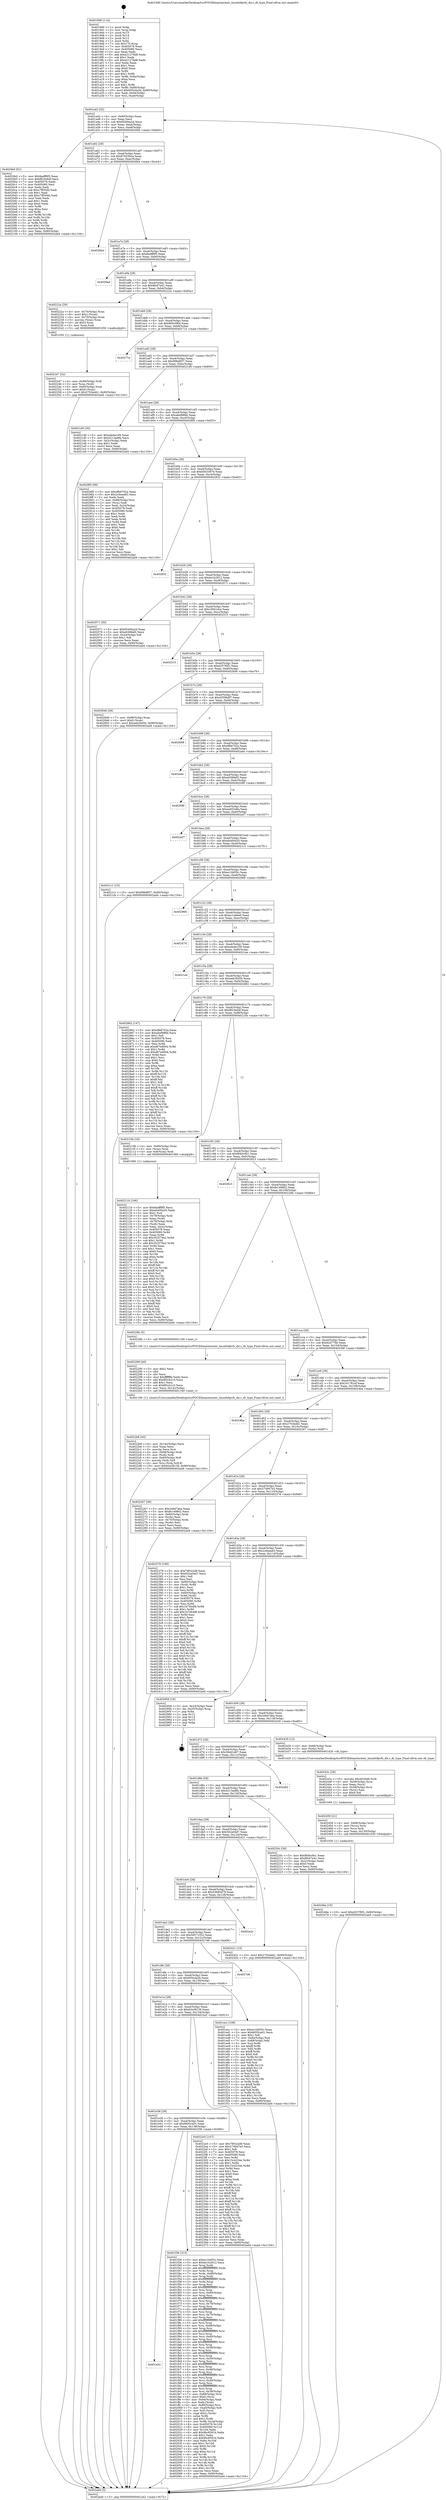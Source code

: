 digraph "0x4019d0" {
  label = "0x4019d0 (/mnt/c/Users/mathe/Desktop/tcc/POCII/binaries/extr_linuxfs9pvfs_dir.c_dt_type_Final-ollvm.out::main(0))"
  labelloc = "t"
  node[shape=record]

  Entry [label="",width=0.3,height=0.3,shape=circle,fillcolor=black,style=filled]
  "0x401a42" [label="{
     0x401a42 [32]\l
     | [instrs]\l
     &nbsp;&nbsp;0x401a42 \<+6\>: mov -0x90(%rbp),%eax\l
     &nbsp;&nbsp;0x401a48 \<+2\>: mov %eax,%ecx\l
     &nbsp;&nbsp;0x401a4a \<+6\>: sub $0x85494a2d,%ecx\l
     &nbsp;&nbsp;0x401a50 \<+6\>: mov %eax,-0xa4(%rbp)\l
     &nbsp;&nbsp;0x401a56 \<+6\>: mov %ecx,-0xa8(%rbp)\l
     &nbsp;&nbsp;0x401a5c \<+6\>: je 00000000004020b0 \<main+0x6e0\>\l
  }"]
  "0x4020b0" [label="{
     0x4020b0 [91]\l
     | [instrs]\l
     &nbsp;&nbsp;0x4020b0 \<+5\>: mov $0x8adff9f5,%eax\l
     &nbsp;&nbsp;0x4020b5 \<+5\>: mov $0xf823e64f,%ecx\l
     &nbsp;&nbsp;0x4020ba \<+7\>: mov 0x405078,%edx\l
     &nbsp;&nbsp;0x4020c1 \<+7\>: mov 0x405080,%esi\l
     &nbsp;&nbsp;0x4020c8 \<+2\>: mov %edx,%edi\l
     &nbsp;&nbsp;0x4020ca \<+6\>: sub $0xc7ff304b,%edi\l
     &nbsp;&nbsp;0x4020d0 \<+3\>: sub $0x1,%edi\l
     &nbsp;&nbsp;0x4020d3 \<+6\>: add $0xc7ff304b,%edi\l
     &nbsp;&nbsp;0x4020d9 \<+3\>: imul %edi,%edx\l
     &nbsp;&nbsp;0x4020dc \<+3\>: and $0x1,%edx\l
     &nbsp;&nbsp;0x4020df \<+3\>: cmp $0x0,%edx\l
     &nbsp;&nbsp;0x4020e2 \<+4\>: sete %r8b\l
     &nbsp;&nbsp;0x4020e6 \<+3\>: cmp $0xa,%esi\l
     &nbsp;&nbsp;0x4020e9 \<+4\>: setl %r9b\l
     &nbsp;&nbsp;0x4020ed \<+3\>: mov %r8b,%r10b\l
     &nbsp;&nbsp;0x4020f0 \<+3\>: and %r9b,%r10b\l
     &nbsp;&nbsp;0x4020f3 \<+3\>: xor %r9b,%r8b\l
     &nbsp;&nbsp;0x4020f6 \<+3\>: or %r8b,%r10b\l
     &nbsp;&nbsp;0x4020f9 \<+4\>: test $0x1,%r10b\l
     &nbsp;&nbsp;0x4020fd \<+3\>: cmovne %ecx,%eax\l
     &nbsp;&nbsp;0x402100 \<+6\>: mov %eax,-0x90(%rbp)\l
     &nbsp;&nbsp;0x402106 \<+5\>: jmp 0000000000402ad4 \<main+0x1104\>\l
  }"]
  "0x401a62" [label="{
     0x401a62 [28]\l
     | [instrs]\l
     &nbsp;&nbsp;0x401a62 \<+5\>: jmp 0000000000401a67 \<main+0x97\>\l
     &nbsp;&nbsp;0x401a67 \<+6\>: mov -0xa4(%rbp),%eax\l
     &nbsp;&nbsp;0x401a6d \<+5\>: sub $0x87d33b2a,%eax\l
     &nbsp;&nbsp;0x401a72 \<+6\>: mov %eax,-0xac(%rbp)\l
     &nbsp;&nbsp;0x401a78 \<+6\>: je 00000000004026b4 \<main+0xce4\>\l
  }"]
  Exit [label="",width=0.3,height=0.3,shape=circle,fillcolor=black,style=filled,peripheries=2]
  "0x4026b4" [label="{
     0x4026b4\l
  }", style=dashed]
  "0x401a7e" [label="{
     0x401a7e [28]\l
     | [instrs]\l
     &nbsp;&nbsp;0x401a7e \<+5\>: jmp 0000000000401a83 \<main+0xb3\>\l
     &nbsp;&nbsp;0x401a83 \<+6\>: mov -0xa4(%rbp),%eax\l
     &nbsp;&nbsp;0x401a89 \<+5\>: sub $0x8adff9f5,%eax\l
     &nbsp;&nbsp;0x401a8e \<+6\>: mov %eax,-0xb0(%rbp)\l
     &nbsp;&nbsp;0x401a94 \<+6\>: je 00000000004029ad \<main+0xfdd\>\l
  }"]
  "0x40246e" [label="{
     0x40246e [15]\l
     | [instrs]\l
     &nbsp;&nbsp;0x40246e \<+10\>: movl $0xd257f0f1,-0x90(%rbp)\l
     &nbsp;&nbsp;0x402478 \<+5\>: jmp 0000000000402ad4 \<main+0x1104\>\l
  }"]
  "0x4029ad" [label="{
     0x4029ad\l
  }", style=dashed]
  "0x401a9a" [label="{
     0x401a9a [28]\l
     | [instrs]\l
     &nbsp;&nbsp;0x401a9a \<+5\>: jmp 0000000000401a9f \<main+0xcf\>\l
     &nbsp;&nbsp;0x401a9f \<+6\>: mov -0xa4(%rbp),%eax\l
     &nbsp;&nbsp;0x401aa5 \<+5\>: sub $0x8fc67e41,%eax\l
     &nbsp;&nbsp;0x401aaa \<+6\>: mov %eax,-0xb4(%rbp)\l
     &nbsp;&nbsp;0x401ab0 \<+6\>: je 000000000040222a \<main+0x85a\>\l
  }"]
  "0x402459" [label="{
     0x402459 [21]\l
     | [instrs]\l
     &nbsp;&nbsp;0x402459 \<+4\>: mov -0x68(%rbp),%rcx\l
     &nbsp;&nbsp;0x40245d \<+3\>: mov (%rcx),%rcx\l
     &nbsp;&nbsp;0x402460 \<+3\>: mov %rcx,%rdi\l
     &nbsp;&nbsp;0x402463 \<+6\>: mov %eax,-0x150(%rbp)\l
     &nbsp;&nbsp;0x402469 \<+5\>: call 0000000000401030 \<free@plt\>\l
     | [calls]\l
     &nbsp;&nbsp;0x401030 \{1\} (unknown)\l
  }"]
  "0x40222a" [label="{
     0x40222a [29]\l
     | [instrs]\l
     &nbsp;&nbsp;0x40222a \<+4\>: mov -0x70(%rbp),%rax\l
     &nbsp;&nbsp;0x40222e \<+6\>: movl $0x1,(%rax)\l
     &nbsp;&nbsp;0x402234 \<+4\>: mov -0x70(%rbp),%rax\l
     &nbsp;&nbsp;0x402238 \<+3\>: movslq (%rax),%rax\l
     &nbsp;&nbsp;0x40223b \<+4\>: shl $0x3,%rax\l
     &nbsp;&nbsp;0x40223f \<+3\>: mov %rax,%rdi\l
     &nbsp;&nbsp;0x402242 \<+5\>: call 0000000000401050 \<malloc@plt\>\l
     | [calls]\l
     &nbsp;&nbsp;0x401050 \{1\} (unknown)\l
  }"]
  "0x401ab6" [label="{
     0x401ab6 [28]\l
     | [instrs]\l
     &nbsp;&nbsp;0x401ab6 \<+5\>: jmp 0000000000401abb \<main+0xeb\>\l
     &nbsp;&nbsp;0x401abb \<+6\>: mov -0xa4(%rbp),%eax\l
     &nbsp;&nbsp;0x401ac1 \<+5\>: sub $0x960c0f64,%eax\l
     &nbsp;&nbsp;0x401ac6 \<+6\>: mov %eax,-0xb8(%rbp)\l
     &nbsp;&nbsp;0x401acc \<+6\>: je 000000000040271e \<main+0xd4e\>\l
  }"]
  "0x40243c" [label="{
     0x40243c [29]\l
     | [instrs]\l
     &nbsp;&nbsp;0x40243c \<+10\>: movabs $0x4030d6,%rdi\l
     &nbsp;&nbsp;0x402446 \<+4\>: mov -0x58(%rbp),%rcx\l
     &nbsp;&nbsp;0x40244a \<+2\>: mov %eax,(%rcx)\l
     &nbsp;&nbsp;0x40244c \<+4\>: mov -0x58(%rbp),%rcx\l
     &nbsp;&nbsp;0x402450 \<+2\>: mov (%rcx),%esi\l
     &nbsp;&nbsp;0x402452 \<+2\>: mov $0x0,%al\l
     &nbsp;&nbsp;0x402454 \<+5\>: call 0000000000401040 \<printf@plt\>\l
     | [calls]\l
     &nbsp;&nbsp;0x401040 \{1\} (unknown)\l
  }"]
  "0x40271e" [label="{
     0x40271e\l
  }", style=dashed]
  "0x401ad2" [label="{
     0x401ad2 [28]\l
     | [instrs]\l
     &nbsp;&nbsp;0x401ad2 \<+5\>: jmp 0000000000401ad7 \<main+0x107\>\l
     &nbsp;&nbsp;0x401ad7 \<+6\>: mov -0xa4(%rbp),%eax\l
     &nbsp;&nbsp;0x401add \<+5\>: sub $0x99fe8f37,%eax\l
     &nbsp;&nbsp;0x401ae2 \<+6\>: mov %eax,-0xbc(%rbp)\l
     &nbsp;&nbsp;0x401ae8 \<+6\>: je 00000000004021d0 \<main+0x800\>\l
  }"]
  "0x4022b8" [label="{
     0x4022b8 [45]\l
     | [instrs]\l
     &nbsp;&nbsp;0x4022b8 \<+6\>: mov -0x14c(%rbp),%ecx\l
     &nbsp;&nbsp;0x4022be \<+3\>: imul %eax,%ecx\l
     &nbsp;&nbsp;0x4022c1 \<+3\>: movslq %ecx,%rsi\l
     &nbsp;&nbsp;0x4022c4 \<+4\>: mov -0x68(%rbp),%rdi\l
     &nbsp;&nbsp;0x4022c8 \<+3\>: mov (%rdi),%rdi\l
     &nbsp;&nbsp;0x4022cb \<+4\>: mov -0x60(%rbp),%r8\l
     &nbsp;&nbsp;0x4022cf \<+3\>: movslq (%r8),%r8\l
     &nbsp;&nbsp;0x4022d2 \<+4\>: mov %rsi,(%rdi,%r8,8)\l
     &nbsp;&nbsp;0x4022d6 \<+10\>: movl $0x62e38139,-0x90(%rbp)\l
     &nbsp;&nbsp;0x4022e0 \<+5\>: jmp 0000000000402ad4 \<main+0x1104\>\l
  }"]
  "0x4021d0" [label="{
     0x4021d0 [30]\l
     | [instrs]\l
     &nbsp;&nbsp;0x4021d0 \<+5\>: mov $0xede4e109,%eax\l
     &nbsp;&nbsp;0x4021d5 \<+5\>: mov $0x4213ad6b,%ecx\l
     &nbsp;&nbsp;0x4021da \<+3\>: mov -0x2c(%rbp),%edx\l
     &nbsp;&nbsp;0x4021dd \<+3\>: cmp $0x1,%edx\l
     &nbsp;&nbsp;0x4021e0 \<+3\>: cmovl %ecx,%eax\l
     &nbsp;&nbsp;0x4021e3 \<+6\>: mov %eax,-0x90(%rbp)\l
     &nbsp;&nbsp;0x4021e9 \<+5\>: jmp 0000000000402ad4 \<main+0x1104\>\l
  }"]
  "0x401aee" [label="{
     0x401aee [28]\l
     | [instrs]\l
     &nbsp;&nbsp;0x401aee \<+5\>: jmp 0000000000401af3 \<main+0x123\>\l
     &nbsp;&nbsp;0x401af3 \<+6\>: mov -0xa4(%rbp),%eax\l
     &nbsp;&nbsp;0x401af9 \<+5\>: sub $0xabef986b,%eax\l
     &nbsp;&nbsp;0x401afe \<+6\>: mov %eax,-0xc0(%rbp)\l
     &nbsp;&nbsp;0x401b04 \<+6\>: je 00000000004028f5 \<main+0xf25\>\l
  }"]
  "0x402290" [label="{
     0x402290 [40]\l
     | [instrs]\l
     &nbsp;&nbsp;0x402290 \<+5\>: mov $0x2,%ecx\l
     &nbsp;&nbsp;0x402295 \<+1\>: cltd\l
     &nbsp;&nbsp;0x402296 \<+2\>: idiv %ecx\l
     &nbsp;&nbsp;0x402298 \<+6\>: imul $0xfffffffe,%edx,%ecx\l
     &nbsp;&nbsp;0x40229e \<+6\>: add $0x8f2cb1c3,%ecx\l
     &nbsp;&nbsp;0x4022a4 \<+3\>: add $0x1,%ecx\l
     &nbsp;&nbsp;0x4022a7 \<+6\>: sub $0x8f2cb1c3,%ecx\l
     &nbsp;&nbsp;0x4022ad \<+6\>: mov %ecx,-0x14c(%rbp)\l
     &nbsp;&nbsp;0x4022b3 \<+5\>: call 0000000000401160 \<next_i\>\l
     | [calls]\l
     &nbsp;&nbsp;0x401160 \{1\} (/mnt/c/Users/mathe/Desktop/tcc/POCII/binaries/extr_linuxfs9pvfs_dir.c_dt_type_Final-ollvm.out::next_i)\l
  }"]
  "0x4028f5" [label="{
     0x4028f5 [99]\l
     | [instrs]\l
     &nbsp;&nbsp;0x4028f5 \<+5\>: mov $0xdfb6702a,%eax\l
     &nbsp;&nbsp;0x4028fa \<+5\>: mov $0x2c6eea83,%ecx\l
     &nbsp;&nbsp;0x4028ff \<+2\>: xor %edx,%edx\l
     &nbsp;&nbsp;0x402901 \<+7\>: mov -0x88(%rbp),%rsi\l
     &nbsp;&nbsp;0x402908 \<+2\>: mov (%rsi),%edi\l
     &nbsp;&nbsp;0x40290a \<+3\>: mov %edi,-0x24(%rbp)\l
     &nbsp;&nbsp;0x40290d \<+7\>: mov 0x405078,%edi\l
     &nbsp;&nbsp;0x402914 \<+8\>: mov 0x405080,%r8d\l
     &nbsp;&nbsp;0x40291c \<+3\>: sub $0x1,%edx\l
     &nbsp;&nbsp;0x40291f \<+3\>: mov %edi,%r9d\l
     &nbsp;&nbsp;0x402922 \<+3\>: add %edx,%r9d\l
     &nbsp;&nbsp;0x402925 \<+4\>: imul %r9d,%edi\l
     &nbsp;&nbsp;0x402929 \<+3\>: and $0x1,%edi\l
     &nbsp;&nbsp;0x40292c \<+3\>: cmp $0x0,%edi\l
     &nbsp;&nbsp;0x40292f \<+4\>: sete %r10b\l
     &nbsp;&nbsp;0x402933 \<+4\>: cmp $0xa,%r8d\l
     &nbsp;&nbsp;0x402937 \<+4\>: setl %r11b\l
     &nbsp;&nbsp;0x40293b \<+3\>: mov %r10b,%bl\l
     &nbsp;&nbsp;0x40293e \<+3\>: and %r11b,%bl\l
     &nbsp;&nbsp;0x402941 \<+3\>: xor %r11b,%r10b\l
     &nbsp;&nbsp;0x402944 \<+3\>: or %r10b,%bl\l
     &nbsp;&nbsp;0x402947 \<+3\>: test $0x1,%bl\l
     &nbsp;&nbsp;0x40294a \<+3\>: cmovne %ecx,%eax\l
     &nbsp;&nbsp;0x40294d \<+6\>: mov %eax,-0x90(%rbp)\l
     &nbsp;&nbsp;0x402953 \<+5\>: jmp 0000000000402ad4 \<main+0x1104\>\l
  }"]
  "0x401b0a" [label="{
     0x401b0a [28]\l
     | [instrs]\l
     &nbsp;&nbsp;0x401b0a \<+5\>: jmp 0000000000401b0f \<main+0x13f\>\l
     &nbsp;&nbsp;0x401b0f \<+6\>: mov -0xa4(%rbp),%eax\l
     &nbsp;&nbsp;0x401b15 \<+5\>: sub $0xb0033670,%eax\l
     &nbsp;&nbsp;0x401b1a \<+6\>: mov %eax,-0xc4(%rbp)\l
     &nbsp;&nbsp;0x401b20 \<+6\>: je 0000000000402832 \<main+0xe62\>\l
  }"]
  "0x402247" [label="{
     0x402247 [32]\l
     | [instrs]\l
     &nbsp;&nbsp;0x402247 \<+4\>: mov -0x68(%rbp),%rdi\l
     &nbsp;&nbsp;0x40224b \<+3\>: mov %rax,(%rdi)\l
     &nbsp;&nbsp;0x40224e \<+4\>: mov -0x60(%rbp),%rax\l
     &nbsp;&nbsp;0x402252 \<+6\>: movl $0x0,(%rax)\l
     &nbsp;&nbsp;0x402258 \<+10\>: movl $0x2703edd1,-0x90(%rbp)\l
     &nbsp;&nbsp;0x402262 \<+5\>: jmp 0000000000402ad4 \<main+0x1104\>\l
  }"]
  "0x402832" [label="{
     0x402832\l
  }", style=dashed]
  "0x401b26" [label="{
     0x401b26 [28]\l
     | [instrs]\l
     &nbsp;&nbsp;0x401b26 \<+5\>: jmp 0000000000401b2b \<main+0x15b\>\l
     &nbsp;&nbsp;0x401b2b \<+6\>: mov -0xa4(%rbp),%eax\l
     &nbsp;&nbsp;0x401b31 \<+5\>: sub $0xbe1b2612,%eax\l
     &nbsp;&nbsp;0x401b36 \<+6\>: mov %eax,-0xc8(%rbp)\l
     &nbsp;&nbsp;0x401b3c \<+6\>: je 0000000000402071 \<main+0x6a1\>\l
  }"]
  "0x40211b" [label="{
     0x40211b [166]\l
     | [instrs]\l
     &nbsp;&nbsp;0x40211b \<+5\>: mov $0x8adff9f5,%ecx\l
     &nbsp;&nbsp;0x402120 \<+5\>: mov $0xeb400a20,%edx\l
     &nbsp;&nbsp;0x402125 \<+3\>: mov $0x1,%sil\l
     &nbsp;&nbsp;0x402128 \<+4\>: mov -0x78(%rbp),%rdi\l
     &nbsp;&nbsp;0x40212c \<+2\>: mov %eax,(%rdi)\l
     &nbsp;&nbsp;0x40212e \<+4\>: mov -0x78(%rbp),%rdi\l
     &nbsp;&nbsp;0x402132 \<+2\>: mov (%rdi),%eax\l
     &nbsp;&nbsp;0x402134 \<+3\>: mov %eax,-0x2c(%rbp)\l
     &nbsp;&nbsp;0x402137 \<+7\>: mov 0x405078,%eax\l
     &nbsp;&nbsp;0x40213e \<+8\>: mov 0x405080,%r8d\l
     &nbsp;&nbsp;0x402146 \<+3\>: mov %eax,%r9d\l
     &nbsp;&nbsp;0x402149 \<+7\>: sub $0x352579e2,%r9d\l
     &nbsp;&nbsp;0x402150 \<+4\>: sub $0x1,%r9d\l
     &nbsp;&nbsp;0x402154 \<+7\>: add $0x352579e2,%r9d\l
     &nbsp;&nbsp;0x40215b \<+4\>: imul %r9d,%eax\l
     &nbsp;&nbsp;0x40215f \<+3\>: and $0x1,%eax\l
     &nbsp;&nbsp;0x402162 \<+3\>: cmp $0x0,%eax\l
     &nbsp;&nbsp;0x402165 \<+4\>: sete %r10b\l
     &nbsp;&nbsp;0x402169 \<+4\>: cmp $0xa,%r8d\l
     &nbsp;&nbsp;0x40216d \<+4\>: setl %r11b\l
     &nbsp;&nbsp;0x402171 \<+3\>: mov %r10b,%bl\l
     &nbsp;&nbsp;0x402174 \<+3\>: xor $0xff,%bl\l
     &nbsp;&nbsp;0x402177 \<+3\>: mov %r11b,%r14b\l
     &nbsp;&nbsp;0x40217a \<+4\>: xor $0xff,%r14b\l
     &nbsp;&nbsp;0x40217e \<+4\>: xor $0x0,%sil\l
     &nbsp;&nbsp;0x402182 \<+3\>: mov %bl,%r15b\l
     &nbsp;&nbsp;0x402185 \<+4\>: and $0x0,%r15b\l
     &nbsp;&nbsp;0x402189 \<+3\>: and %sil,%r10b\l
     &nbsp;&nbsp;0x40218c \<+3\>: mov %r14b,%r12b\l
     &nbsp;&nbsp;0x40218f \<+4\>: and $0x0,%r12b\l
     &nbsp;&nbsp;0x402193 \<+3\>: and %sil,%r11b\l
     &nbsp;&nbsp;0x402196 \<+3\>: or %r10b,%r15b\l
     &nbsp;&nbsp;0x402199 \<+3\>: or %r11b,%r12b\l
     &nbsp;&nbsp;0x40219c \<+3\>: xor %r12b,%r15b\l
     &nbsp;&nbsp;0x40219f \<+3\>: or %r14b,%bl\l
     &nbsp;&nbsp;0x4021a2 \<+3\>: xor $0xff,%bl\l
     &nbsp;&nbsp;0x4021a5 \<+4\>: or $0x0,%sil\l
     &nbsp;&nbsp;0x4021a9 \<+3\>: and %sil,%bl\l
     &nbsp;&nbsp;0x4021ac \<+3\>: or %bl,%r15b\l
     &nbsp;&nbsp;0x4021af \<+4\>: test $0x1,%r15b\l
     &nbsp;&nbsp;0x4021b3 \<+3\>: cmovne %edx,%ecx\l
     &nbsp;&nbsp;0x4021b6 \<+6\>: mov %ecx,-0x90(%rbp)\l
     &nbsp;&nbsp;0x4021bc \<+5\>: jmp 0000000000402ad4 \<main+0x1104\>\l
  }"]
  "0x402071" [label="{
     0x402071 [30]\l
     | [instrs]\l
     &nbsp;&nbsp;0x402071 \<+5\>: mov $0x85494a2d,%eax\l
     &nbsp;&nbsp;0x402076 \<+5\>: mov $0xe6389ef2,%ecx\l
     &nbsp;&nbsp;0x40207b \<+3\>: mov -0x2d(%rbp),%dl\l
     &nbsp;&nbsp;0x40207e \<+3\>: test $0x1,%dl\l
     &nbsp;&nbsp;0x402081 \<+3\>: cmovne %ecx,%eax\l
     &nbsp;&nbsp;0x402084 \<+6\>: mov %eax,-0x90(%rbp)\l
     &nbsp;&nbsp;0x40208a \<+5\>: jmp 0000000000402ad4 \<main+0x1104\>\l
  }"]
  "0x401b42" [label="{
     0x401b42 [28]\l
     | [instrs]\l
     &nbsp;&nbsp;0x401b42 \<+5\>: jmp 0000000000401b47 \<main+0x177\>\l
     &nbsp;&nbsp;0x401b47 \<+6\>: mov -0xa4(%rbp),%eax\l
     &nbsp;&nbsp;0x401b4d \<+5\>: sub $0xc3941dce,%eax\l
     &nbsp;&nbsp;0x401b52 \<+6\>: mov %eax,-0xcc(%rbp)\l
     &nbsp;&nbsp;0x401b58 \<+6\>: je 0000000000402515 \<main+0xb45\>\l
  }"]
  "0x401e52" [label="{
     0x401e52\l
  }", style=dashed]
  "0x402515" [label="{
     0x402515\l
  }", style=dashed]
  "0x401b5e" [label="{
     0x401b5e [28]\l
     | [instrs]\l
     &nbsp;&nbsp;0x401b5e \<+5\>: jmp 0000000000401b63 \<main+0x193\>\l
     &nbsp;&nbsp;0x401b63 \<+6\>: mov -0xa4(%rbp),%eax\l
     &nbsp;&nbsp;0x401b69 \<+5\>: sub $0xd257f0f1,%eax\l
     &nbsp;&nbsp;0x401b6e \<+6\>: mov %eax,-0xd0(%rbp)\l
     &nbsp;&nbsp;0x401b74 \<+6\>: je 0000000000402846 \<main+0xe76\>\l
  }"]
  "0x401f36" [label="{
     0x401f36 [315]\l
     | [instrs]\l
     &nbsp;&nbsp;0x401f36 \<+5\>: mov $0xec16d55c,%eax\l
     &nbsp;&nbsp;0x401f3b \<+5\>: mov $0xbe1b2612,%ecx\l
     &nbsp;&nbsp;0x401f40 \<+3\>: mov %rsp,%rdx\l
     &nbsp;&nbsp;0x401f43 \<+4\>: add $0xfffffffffffffff0,%rdx\l
     &nbsp;&nbsp;0x401f47 \<+3\>: mov %rdx,%rsp\l
     &nbsp;&nbsp;0x401f4a \<+7\>: mov %rdx,-0x88(%rbp)\l
     &nbsp;&nbsp;0x401f51 \<+3\>: mov %rsp,%rdx\l
     &nbsp;&nbsp;0x401f54 \<+4\>: add $0xfffffffffffffff0,%rdx\l
     &nbsp;&nbsp;0x401f58 \<+3\>: mov %rdx,%rsp\l
     &nbsp;&nbsp;0x401f5b \<+3\>: mov %rsp,%rsi\l
     &nbsp;&nbsp;0x401f5e \<+4\>: add $0xfffffffffffffff0,%rsi\l
     &nbsp;&nbsp;0x401f62 \<+3\>: mov %rsi,%rsp\l
     &nbsp;&nbsp;0x401f65 \<+4\>: mov %rsi,-0x80(%rbp)\l
     &nbsp;&nbsp;0x401f69 \<+3\>: mov %rsp,%rsi\l
     &nbsp;&nbsp;0x401f6c \<+4\>: add $0xfffffffffffffff0,%rsi\l
     &nbsp;&nbsp;0x401f70 \<+3\>: mov %rsi,%rsp\l
     &nbsp;&nbsp;0x401f73 \<+4\>: mov %rsi,-0x78(%rbp)\l
     &nbsp;&nbsp;0x401f77 \<+3\>: mov %rsp,%rsi\l
     &nbsp;&nbsp;0x401f7a \<+4\>: add $0xfffffffffffffff0,%rsi\l
     &nbsp;&nbsp;0x401f7e \<+3\>: mov %rsi,%rsp\l
     &nbsp;&nbsp;0x401f81 \<+4\>: mov %rsi,-0x70(%rbp)\l
     &nbsp;&nbsp;0x401f85 \<+3\>: mov %rsp,%rsi\l
     &nbsp;&nbsp;0x401f88 \<+4\>: add $0xfffffffffffffff0,%rsi\l
     &nbsp;&nbsp;0x401f8c \<+3\>: mov %rsi,%rsp\l
     &nbsp;&nbsp;0x401f8f \<+4\>: mov %rsi,-0x68(%rbp)\l
     &nbsp;&nbsp;0x401f93 \<+3\>: mov %rsp,%rsi\l
     &nbsp;&nbsp;0x401f96 \<+4\>: add $0xfffffffffffffff0,%rsi\l
     &nbsp;&nbsp;0x401f9a \<+3\>: mov %rsi,%rsp\l
     &nbsp;&nbsp;0x401f9d \<+4\>: mov %rsi,-0x60(%rbp)\l
     &nbsp;&nbsp;0x401fa1 \<+3\>: mov %rsp,%rsi\l
     &nbsp;&nbsp;0x401fa4 \<+4\>: add $0xfffffffffffffff0,%rsi\l
     &nbsp;&nbsp;0x401fa8 \<+3\>: mov %rsi,%rsp\l
     &nbsp;&nbsp;0x401fab \<+4\>: mov %rsi,-0x58(%rbp)\l
     &nbsp;&nbsp;0x401faf \<+3\>: mov %rsp,%rsi\l
     &nbsp;&nbsp;0x401fb2 \<+4\>: add $0xfffffffffffffff0,%rsi\l
     &nbsp;&nbsp;0x401fb6 \<+3\>: mov %rsi,%rsp\l
     &nbsp;&nbsp;0x401fb9 \<+4\>: mov %rsi,-0x50(%rbp)\l
     &nbsp;&nbsp;0x401fbd \<+3\>: mov %rsp,%rsi\l
     &nbsp;&nbsp;0x401fc0 \<+4\>: add $0xfffffffffffffff0,%rsi\l
     &nbsp;&nbsp;0x401fc4 \<+3\>: mov %rsi,%rsp\l
     &nbsp;&nbsp;0x401fc7 \<+4\>: mov %rsi,-0x48(%rbp)\l
     &nbsp;&nbsp;0x401fcb \<+3\>: mov %rsp,%rsi\l
     &nbsp;&nbsp;0x401fce \<+4\>: add $0xfffffffffffffff0,%rsi\l
     &nbsp;&nbsp;0x401fd2 \<+3\>: mov %rsi,%rsp\l
     &nbsp;&nbsp;0x401fd5 \<+4\>: mov %rsi,-0x40(%rbp)\l
     &nbsp;&nbsp;0x401fd9 \<+3\>: mov %rsp,%rsi\l
     &nbsp;&nbsp;0x401fdc \<+4\>: add $0xfffffffffffffff0,%rsi\l
     &nbsp;&nbsp;0x401fe0 \<+3\>: mov %rsi,%rsp\l
     &nbsp;&nbsp;0x401fe3 \<+4\>: mov %rsi,-0x38(%rbp)\l
     &nbsp;&nbsp;0x401fe7 \<+7\>: mov -0x88(%rbp),%rsi\l
     &nbsp;&nbsp;0x401fee \<+6\>: movl $0x0,(%rsi)\l
     &nbsp;&nbsp;0x401ff4 \<+6\>: mov -0x94(%rbp),%edi\l
     &nbsp;&nbsp;0x401ffa \<+2\>: mov %edi,(%rdx)\l
     &nbsp;&nbsp;0x401ffc \<+4\>: mov -0x80(%rbp),%rsi\l
     &nbsp;&nbsp;0x402000 \<+7\>: mov -0xa0(%rbp),%r8\l
     &nbsp;&nbsp;0x402007 \<+3\>: mov %r8,(%rsi)\l
     &nbsp;&nbsp;0x40200a \<+3\>: cmpl $0x2,(%rdx)\l
     &nbsp;&nbsp;0x40200d \<+4\>: setne %r9b\l
     &nbsp;&nbsp;0x402011 \<+4\>: and $0x1,%r9b\l
     &nbsp;&nbsp;0x402015 \<+4\>: mov %r9b,-0x2d(%rbp)\l
     &nbsp;&nbsp;0x402019 \<+8\>: mov 0x405078,%r10d\l
     &nbsp;&nbsp;0x402021 \<+8\>: mov 0x405080,%r11d\l
     &nbsp;&nbsp;0x402029 \<+3\>: mov %r10d,%ebx\l
     &nbsp;&nbsp;0x40202c \<+6\>: add $0x9bc8591b,%ebx\l
     &nbsp;&nbsp;0x402032 \<+3\>: sub $0x1,%ebx\l
     &nbsp;&nbsp;0x402035 \<+6\>: sub $0x9bc8591b,%ebx\l
     &nbsp;&nbsp;0x40203b \<+4\>: imul %ebx,%r10d\l
     &nbsp;&nbsp;0x40203f \<+4\>: and $0x1,%r10d\l
     &nbsp;&nbsp;0x402043 \<+4\>: cmp $0x0,%r10d\l
     &nbsp;&nbsp;0x402047 \<+4\>: sete %r9b\l
     &nbsp;&nbsp;0x40204b \<+4\>: cmp $0xa,%r11d\l
     &nbsp;&nbsp;0x40204f \<+4\>: setl %r14b\l
     &nbsp;&nbsp;0x402053 \<+3\>: mov %r9b,%r15b\l
     &nbsp;&nbsp;0x402056 \<+3\>: and %r14b,%r15b\l
     &nbsp;&nbsp;0x402059 \<+3\>: xor %r14b,%r9b\l
     &nbsp;&nbsp;0x40205c \<+3\>: or %r9b,%r15b\l
     &nbsp;&nbsp;0x40205f \<+4\>: test $0x1,%r15b\l
     &nbsp;&nbsp;0x402063 \<+3\>: cmovne %ecx,%eax\l
     &nbsp;&nbsp;0x402066 \<+6\>: mov %eax,-0x90(%rbp)\l
     &nbsp;&nbsp;0x40206c \<+5\>: jmp 0000000000402ad4 \<main+0x1104\>\l
  }"]
  "0x402846" [label="{
     0x402846 [28]\l
     | [instrs]\l
     &nbsp;&nbsp;0x402846 \<+7\>: mov -0x88(%rbp),%rax\l
     &nbsp;&nbsp;0x40284d \<+6\>: movl $0x0,(%rax)\l
     &nbsp;&nbsp;0x402853 \<+10\>: movl $0xeeb30e50,-0x90(%rbp)\l
     &nbsp;&nbsp;0x40285d \<+5\>: jmp 0000000000402ad4 \<main+0x1104\>\l
  }"]
  "0x401b7a" [label="{
     0x401b7a [28]\l
     | [instrs]\l
     &nbsp;&nbsp;0x401b7a \<+5\>: jmp 0000000000401b7f \<main+0x1af\>\l
     &nbsp;&nbsp;0x401b7f \<+6\>: mov -0xa4(%rbp),%eax\l
     &nbsp;&nbsp;0x401b85 \<+5\>: sub $0xd359bdf7,%eax\l
     &nbsp;&nbsp;0x401b8a \<+6\>: mov %eax,-0xd4(%rbp)\l
     &nbsp;&nbsp;0x401b90 \<+6\>: je 0000000000402608 \<main+0xc38\>\l
  }"]
  "0x401e36" [label="{
     0x401e36 [28]\l
     | [instrs]\l
     &nbsp;&nbsp;0x401e36 \<+5\>: jmp 0000000000401e3b \<main+0x46b\>\l
     &nbsp;&nbsp;0x401e3b \<+6\>: mov -0xa4(%rbp),%eax\l
     &nbsp;&nbsp;0x401e41 \<+5\>: sub $0x6655ca01,%eax\l
     &nbsp;&nbsp;0x401e46 \<+6\>: mov %eax,-0x138(%rbp)\l
     &nbsp;&nbsp;0x401e4c \<+6\>: je 0000000000401f36 \<main+0x566\>\l
  }"]
  "0x402608" [label="{
     0x402608\l
  }", style=dashed]
  "0x401b96" [label="{
     0x401b96 [28]\l
     | [instrs]\l
     &nbsp;&nbsp;0x401b96 \<+5\>: jmp 0000000000401b9b \<main+0x1cb\>\l
     &nbsp;&nbsp;0x401b9b \<+6\>: mov -0xa4(%rbp),%eax\l
     &nbsp;&nbsp;0x401ba1 \<+5\>: sub $0xdfb6702a,%eax\l
     &nbsp;&nbsp;0x401ba6 \<+6\>: mov %eax,-0xd8(%rbp)\l
     &nbsp;&nbsp;0x401bac \<+6\>: je 0000000000402abc \<main+0x10ec\>\l
  }"]
  "0x4022e5" [label="{
     0x4022e5 [147]\l
     | [instrs]\l
     &nbsp;&nbsp;0x4022e5 \<+5\>: mov $0x79f1e2d9,%eax\l
     &nbsp;&nbsp;0x4022ea \<+5\>: mov $0x274947e3,%ecx\l
     &nbsp;&nbsp;0x4022ef \<+2\>: mov $0x1,%dl\l
     &nbsp;&nbsp;0x4022f1 \<+7\>: mov 0x405078,%esi\l
     &nbsp;&nbsp;0x4022f8 \<+7\>: mov 0x405080,%edi\l
     &nbsp;&nbsp;0x4022ff \<+3\>: mov %esi,%r8d\l
     &nbsp;&nbsp;0x402302 \<+7\>: sub $0x15c4234e,%r8d\l
     &nbsp;&nbsp;0x402309 \<+4\>: sub $0x1,%r8d\l
     &nbsp;&nbsp;0x40230d \<+7\>: add $0x15c4234e,%r8d\l
     &nbsp;&nbsp;0x402314 \<+4\>: imul %r8d,%esi\l
     &nbsp;&nbsp;0x402318 \<+3\>: and $0x1,%esi\l
     &nbsp;&nbsp;0x40231b \<+3\>: cmp $0x0,%esi\l
     &nbsp;&nbsp;0x40231e \<+4\>: sete %r9b\l
     &nbsp;&nbsp;0x402322 \<+3\>: cmp $0xa,%edi\l
     &nbsp;&nbsp;0x402325 \<+4\>: setl %r10b\l
     &nbsp;&nbsp;0x402329 \<+3\>: mov %r9b,%r11b\l
     &nbsp;&nbsp;0x40232c \<+4\>: xor $0xff,%r11b\l
     &nbsp;&nbsp;0x402330 \<+3\>: mov %r10b,%bl\l
     &nbsp;&nbsp;0x402333 \<+3\>: xor $0xff,%bl\l
     &nbsp;&nbsp;0x402336 \<+3\>: xor $0x1,%dl\l
     &nbsp;&nbsp;0x402339 \<+3\>: mov %r11b,%r14b\l
     &nbsp;&nbsp;0x40233c \<+4\>: and $0xff,%r14b\l
     &nbsp;&nbsp;0x402340 \<+3\>: and %dl,%r9b\l
     &nbsp;&nbsp;0x402343 \<+3\>: mov %bl,%r15b\l
     &nbsp;&nbsp;0x402346 \<+4\>: and $0xff,%r15b\l
     &nbsp;&nbsp;0x40234a \<+3\>: and %dl,%r10b\l
     &nbsp;&nbsp;0x40234d \<+3\>: or %r9b,%r14b\l
     &nbsp;&nbsp;0x402350 \<+3\>: or %r10b,%r15b\l
     &nbsp;&nbsp;0x402353 \<+3\>: xor %r15b,%r14b\l
     &nbsp;&nbsp;0x402356 \<+3\>: or %bl,%r11b\l
     &nbsp;&nbsp;0x402359 \<+4\>: xor $0xff,%r11b\l
     &nbsp;&nbsp;0x40235d \<+3\>: or $0x1,%dl\l
     &nbsp;&nbsp;0x402360 \<+3\>: and %dl,%r11b\l
     &nbsp;&nbsp;0x402363 \<+3\>: or %r11b,%r14b\l
     &nbsp;&nbsp;0x402366 \<+4\>: test $0x1,%r14b\l
     &nbsp;&nbsp;0x40236a \<+3\>: cmovne %ecx,%eax\l
     &nbsp;&nbsp;0x40236d \<+6\>: mov %eax,-0x90(%rbp)\l
     &nbsp;&nbsp;0x402373 \<+5\>: jmp 0000000000402ad4 \<main+0x1104\>\l
  }"]
  "0x402abc" [label="{
     0x402abc\l
  }", style=dashed]
  "0x401bb2" [label="{
     0x401bb2 [28]\l
     | [instrs]\l
     &nbsp;&nbsp;0x401bb2 \<+5\>: jmp 0000000000401bb7 \<main+0x1e7\>\l
     &nbsp;&nbsp;0x401bb7 \<+6\>: mov -0xa4(%rbp),%eax\l
     &nbsp;&nbsp;0x401bbd \<+5\>: sub $0xe6389ef2,%eax\l
     &nbsp;&nbsp;0x401bc2 \<+6\>: mov %eax,-0xdc(%rbp)\l
     &nbsp;&nbsp;0x401bc8 \<+6\>: je 000000000040208f \<main+0x6bf\>\l
  }"]
  "0x4019d0" [label="{
     0x4019d0 [114]\l
     | [instrs]\l
     &nbsp;&nbsp;0x4019d0 \<+1\>: push %rbp\l
     &nbsp;&nbsp;0x4019d1 \<+3\>: mov %rsp,%rbp\l
     &nbsp;&nbsp;0x4019d4 \<+2\>: push %r15\l
     &nbsp;&nbsp;0x4019d6 \<+2\>: push %r14\l
     &nbsp;&nbsp;0x4019d8 \<+2\>: push %r12\l
     &nbsp;&nbsp;0x4019da \<+1\>: push %rbx\l
     &nbsp;&nbsp;0x4019db \<+7\>: sub $0x170,%rsp\l
     &nbsp;&nbsp;0x4019e2 \<+7\>: mov 0x405078,%eax\l
     &nbsp;&nbsp;0x4019e9 \<+7\>: mov 0x405080,%ecx\l
     &nbsp;&nbsp;0x4019f0 \<+2\>: mov %eax,%edx\l
     &nbsp;&nbsp;0x4019f2 \<+6\>: add $0xe21278d8,%edx\l
     &nbsp;&nbsp;0x4019f8 \<+3\>: sub $0x1,%edx\l
     &nbsp;&nbsp;0x4019fb \<+6\>: sub $0xe21278d8,%edx\l
     &nbsp;&nbsp;0x401a01 \<+3\>: imul %edx,%eax\l
     &nbsp;&nbsp;0x401a04 \<+3\>: and $0x1,%eax\l
     &nbsp;&nbsp;0x401a07 \<+3\>: cmp $0x0,%eax\l
     &nbsp;&nbsp;0x401a0a \<+4\>: sete %r8b\l
     &nbsp;&nbsp;0x401a0e \<+4\>: and $0x1,%r8b\l
     &nbsp;&nbsp;0x401a12 \<+7\>: mov %r8b,-0x8a(%rbp)\l
     &nbsp;&nbsp;0x401a19 \<+3\>: cmp $0xa,%ecx\l
     &nbsp;&nbsp;0x401a1c \<+4\>: setl %r8b\l
     &nbsp;&nbsp;0x401a20 \<+4\>: and $0x1,%r8b\l
     &nbsp;&nbsp;0x401a24 \<+7\>: mov %r8b,-0x89(%rbp)\l
     &nbsp;&nbsp;0x401a2b \<+10\>: movl $0x605cda2b,-0x90(%rbp)\l
     &nbsp;&nbsp;0x401a35 \<+6\>: mov %edi,-0x94(%rbp)\l
     &nbsp;&nbsp;0x401a3b \<+7\>: mov %rsi,-0xa0(%rbp)\l
  }"]
  "0x40208f" [label="{
     0x40208f\l
  }", style=dashed]
  "0x401bce" [label="{
     0x401bce [28]\l
     | [instrs]\l
     &nbsp;&nbsp;0x401bce \<+5\>: jmp 0000000000401bd3 \<main+0x203\>\l
     &nbsp;&nbsp;0x401bd3 \<+6\>: mov -0xa4(%rbp),%eax\l
     &nbsp;&nbsp;0x401bd9 \<+5\>: sub $0xea652e8a,%eax\l
     &nbsp;&nbsp;0x401bde \<+6\>: mov %eax,-0xe0(%rbp)\l
     &nbsp;&nbsp;0x401be4 \<+6\>: je 0000000000402a07 \<main+0x1037\>\l
  }"]
  "0x402ad4" [label="{
     0x402ad4 [5]\l
     | [instrs]\l
     &nbsp;&nbsp;0x402ad4 \<+5\>: jmp 0000000000401a42 \<main+0x72\>\l
  }"]
  "0x402a07" [label="{
     0x402a07\l
  }", style=dashed]
  "0x401bea" [label="{
     0x401bea [28]\l
     | [instrs]\l
     &nbsp;&nbsp;0x401bea \<+5\>: jmp 0000000000401bef \<main+0x21f\>\l
     &nbsp;&nbsp;0x401bef \<+6\>: mov -0xa4(%rbp),%eax\l
     &nbsp;&nbsp;0x401bf5 \<+5\>: sub $0xeb400a20,%eax\l
     &nbsp;&nbsp;0x401bfa \<+6\>: mov %eax,-0xe4(%rbp)\l
     &nbsp;&nbsp;0x401c00 \<+6\>: je 00000000004021c1 \<main+0x7f1\>\l
  }"]
  "0x401e1a" [label="{
     0x401e1a [28]\l
     | [instrs]\l
     &nbsp;&nbsp;0x401e1a \<+5\>: jmp 0000000000401e1f \<main+0x44f\>\l
     &nbsp;&nbsp;0x401e1f \<+6\>: mov -0xa4(%rbp),%eax\l
     &nbsp;&nbsp;0x401e25 \<+5\>: sub $0x62e38139,%eax\l
     &nbsp;&nbsp;0x401e2a \<+6\>: mov %eax,-0x134(%rbp)\l
     &nbsp;&nbsp;0x401e30 \<+6\>: je 00000000004022e5 \<main+0x915\>\l
  }"]
  "0x4021c1" [label="{
     0x4021c1 [15]\l
     | [instrs]\l
     &nbsp;&nbsp;0x4021c1 \<+10\>: movl $0x99fe8f37,-0x90(%rbp)\l
     &nbsp;&nbsp;0x4021cb \<+5\>: jmp 0000000000402ad4 \<main+0x1104\>\l
  }"]
  "0x401c06" [label="{
     0x401c06 [28]\l
     | [instrs]\l
     &nbsp;&nbsp;0x401c06 \<+5\>: jmp 0000000000401c0b \<main+0x23b\>\l
     &nbsp;&nbsp;0x401c0b \<+6\>: mov -0xa4(%rbp),%eax\l
     &nbsp;&nbsp;0x401c11 \<+5\>: sub $0xec16d55c,%eax\l
     &nbsp;&nbsp;0x401c16 \<+6\>: mov %eax,-0xe8(%rbp)\l
     &nbsp;&nbsp;0x401c1c \<+6\>: je 0000000000402968 \<main+0xf98\>\l
  }"]
  "0x401ecc" [label="{
     0x401ecc [106]\l
     | [instrs]\l
     &nbsp;&nbsp;0x401ecc \<+5\>: mov $0xec16d55c,%eax\l
     &nbsp;&nbsp;0x401ed1 \<+5\>: mov $0x6655ca01,%ecx\l
     &nbsp;&nbsp;0x401ed6 \<+2\>: mov $0x1,%dl\l
     &nbsp;&nbsp;0x401ed8 \<+7\>: mov -0x8a(%rbp),%sil\l
     &nbsp;&nbsp;0x401edf \<+7\>: mov -0x89(%rbp),%dil\l
     &nbsp;&nbsp;0x401ee6 \<+3\>: mov %sil,%r8b\l
     &nbsp;&nbsp;0x401ee9 \<+4\>: xor $0xff,%r8b\l
     &nbsp;&nbsp;0x401eed \<+3\>: mov %dil,%r9b\l
     &nbsp;&nbsp;0x401ef0 \<+4\>: xor $0xff,%r9b\l
     &nbsp;&nbsp;0x401ef4 \<+3\>: xor $0x0,%dl\l
     &nbsp;&nbsp;0x401ef7 \<+3\>: mov %r8b,%r10b\l
     &nbsp;&nbsp;0x401efa \<+4\>: and $0x0,%r10b\l
     &nbsp;&nbsp;0x401efe \<+3\>: and %dl,%sil\l
     &nbsp;&nbsp;0x401f01 \<+3\>: mov %r9b,%r11b\l
     &nbsp;&nbsp;0x401f04 \<+4\>: and $0x0,%r11b\l
     &nbsp;&nbsp;0x401f08 \<+3\>: and %dl,%dil\l
     &nbsp;&nbsp;0x401f0b \<+3\>: or %sil,%r10b\l
     &nbsp;&nbsp;0x401f0e \<+3\>: or %dil,%r11b\l
     &nbsp;&nbsp;0x401f11 \<+3\>: xor %r11b,%r10b\l
     &nbsp;&nbsp;0x401f14 \<+3\>: or %r9b,%r8b\l
     &nbsp;&nbsp;0x401f17 \<+4\>: xor $0xff,%r8b\l
     &nbsp;&nbsp;0x401f1b \<+3\>: or $0x0,%dl\l
     &nbsp;&nbsp;0x401f1e \<+3\>: and %dl,%r8b\l
     &nbsp;&nbsp;0x401f21 \<+3\>: or %r8b,%r10b\l
     &nbsp;&nbsp;0x401f24 \<+4\>: test $0x1,%r10b\l
     &nbsp;&nbsp;0x401f28 \<+3\>: cmovne %ecx,%eax\l
     &nbsp;&nbsp;0x401f2b \<+6\>: mov %eax,-0x90(%rbp)\l
     &nbsp;&nbsp;0x401f31 \<+5\>: jmp 0000000000402ad4 \<main+0x1104\>\l
  }"]
  "0x402968" [label="{
     0x402968\l
  }", style=dashed]
  "0x401c22" [label="{
     0x401c22 [28]\l
     | [instrs]\l
     &nbsp;&nbsp;0x401c22 \<+5\>: jmp 0000000000401c27 \<main+0x257\>\l
     &nbsp;&nbsp;0x401c27 \<+6\>: mov -0xa4(%rbp),%eax\l
     &nbsp;&nbsp;0x401c2d \<+5\>: sub $0xec1a9ee6,%eax\l
     &nbsp;&nbsp;0x401c32 \<+6\>: mov %eax,-0xec(%rbp)\l
     &nbsp;&nbsp;0x401c38 \<+6\>: je 000000000040247d \<main+0xaad\>\l
  }"]
  "0x401dfe" [label="{
     0x401dfe [28]\l
     | [instrs]\l
     &nbsp;&nbsp;0x401dfe \<+5\>: jmp 0000000000401e03 \<main+0x433\>\l
     &nbsp;&nbsp;0x401e03 \<+6\>: mov -0xa4(%rbp),%eax\l
     &nbsp;&nbsp;0x401e09 \<+5\>: sub $0x605cda2b,%eax\l
     &nbsp;&nbsp;0x401e0e \<+6\>: mov %eax,-0x130(%rbp)\l
     &nbsp;&nbsp;0x401e14 \<+6\>: je 0000000000401ecc \<main+0x4fc\>\l
  }"]
  "0x40247d" [label="{
     0x40247d\l
  }", style=dashed]
  "0x401c3e" [label="{
     0x401c3e [28]\l
     | [instrs]\l
     &nbsp;&nbsp;0x401c3e \<+5\>: jmp 0000000000401c43 \<main+0x273\>\l
     &nbsp;&nbsp;0x401c43 \<+6\>: mov -0xa4(%rbp),%eax\l
     &nbsp;&nbsp;0x401c49 \<+5\>: sub $0xede4e109,%eax\l
     &nbsp;&nbsp;0x401c4e \<+6\>: mov %eax,-0xf0(%rbp)\l
     &nbsp;&nbsp;0x401c54 \<+6\>: je 00000000004021ee \<main+0x81e\>\l
  }"]
  "0x4027d6" [label="{
     0x4027d6\l
  }", style=dashed]
  "0x4021ee" [label="{
     0x4021ee\l
  }", style=dashed]
  "0x401c5a" [label="{
     0x401c5a [28]\l
     | [instrs]\l
     &nbsp;&nbsp;0x401c5a \<+5\>: jmp 0000000000401c5f \<main+0x28f\>\l
     &nbsp;&nbsp;0x401c5f \<+6\>: mov -0xa4(%rbp),%eax\l
     &nbsp;&nbsp;0x401c65 \<+5\>: sub $0xeeb30e50,%eax\l
     &nbsp;&nbsp;0x401c6a \<+6\>: mov %eax,-0xf4(%rbp)\l
     &nbsp;&nbsp;0x401c70 \<+6\>: je 0000000000402862 \<main+0xe92\>\l
  }"]
  "0x401de2" [label="{
     0x401de2 [28]\l
     | [instrs]\l
     &nbsp;&nbsp;0x401de2 \<+5\>: jmp 0000000000401de7 \<main+0x417\>\l
     &nbsp;&nbsp;0x401de7 \<+6\>: mov -0xa4(%rbp),%eax\l
     &nbsp;&nbsp;0x401ded \<+5\>: sub $0x59571022,%eax\l
     &nbsp;&nbsp;0x401df2 \<+6\>: mov %eax,-0x12c(%rbp)\l
     &nbsp;&nbsp;0x401df8 \<+6\>: je 00000000004027d6 \<main+0xe06\>\l
  }"]
  "0x402862" [label="{
     0x402862 [147]\l
     | [instrs]\l
     &nbsp;&nbsp;0x402862 \<+5\>: mov $0xdfb6702a,%eax\l
     &nbsp;&nbsp;0x402867 \<+5\>: mov $0xabef986b,%ecx\l
     &nbsp;&nbsp;0x40286c \<+2\>: mov $0x1,%dl\l
     &nbsp;&nbsp;0x40286e \<+7\>: mov 0x405078,%esi\l
     &nbsp;&nbsp;0x402875 \<+7\>: mov 0x405080,%edi\l
     &nbsp;&nbsp;0x40287c \<+3\>: mov %esi,%r8d\l
     &nbsp;&nbsp;0x40287f \<+7\>: add $0xd67ed604,%r8d\l
     &nbsp;&nbsp;0x402886 \<+4\>: sub $0x1,%r8d\l
     &nbsp;&nbsp;0x40288a \<+7\>: sub $0xd67ed604,%r8d\l
     &nbsp;&nbsp;0x402891 \<+4\>: imul %r8d,%esi\l
     &nbsp;&nbsp;0x402895 \<+3\>: and $0x1,%esi\l
     &nbsp;&nbsp;0x402898 \<+3\>: cmp $0x0,%esi\l
     &nbsp;&nbsp;0x40289b \<+4\>: sete %r9b\l
     &nbsp;&nbsp;0x40289f \<+3\>: cmp $0xa,%edi\l
     &nbsp;&nbsp;0x4028a2 \<+4\>: setl %r10b\l
     &nbsp;&nbsp;0x4028a6 \<+3\>: mov %r9b,%r11b\l
     &nbsp;&nbsp;0x4028a9 \<+4\>: xor $0xff,%r11b\l
     &nbsp;&nbsp;0x4028ad \<+3\>: mov %r10b,%bl\l
     &nbsp;&nbsp;0x4028b0 \<+3\>: xor $0xff,%bl\l
     &nbsp;&nbsp;0x4028b3 \<+3\>: xor $0x1,%dl\l
     &nbsp;&nbsp;0x4028b6 \<+3\>: mov %r11b,%r14b\l
     &nbsp;&nbsp;0x4028b9 \<+4\>: and $0xff,%r14b\l
     &nbsp;&nbsp;0x4028bd \<+3\>: and %dl,%r9b\l
     &nbsp;&nbsp;0x4028c0 \<+3\>: mov %bl,%r15b\l
     &nbsp;&nbsp;0x4028c3 \<+4\>: and $0xff,%r15b\l
     &nbsp;&nbsp;0x4028c7 \<+3\>: and %dl,%r10b\l
     &nbsp;&nbsp;0x4028ca \<+3\>: or %r9b,%r14b\l
     &nbsp;&nbsp;0x4028cd \<+3\>: or %r10b,%r15b\l
     &nbsp;&nbsp;0x4028d0 \<+3\>: xor %r15b,%r14b\l
     &nbsp;&nbsp;0x4028d3 \<+3\>: or %bl,%r11b\l
     &nbsp;&nbsp;0x4028d6 \<+4\>: xor $0xff,%r11b\l
     &nbsp;&nbsp;0x4028da \<+3\>: or $0x1,%dl\l
     &nbsp;&nbsp;0x4028dd \<+3\>: and %dl,%r11b\l
     &nbsp;&nbsp;0x4028e0 \<+3\>: or %r11b,%r14b\l
     &nbsp;&nbsp;0x4028e3 \<+4\>: test $0x1,%r14b\l
     &nbsp;&nbsp;0x4028e7 \<+3\>: cmovne %ecx,%eax\l
     &nbsp;&nbsp;0x4028ea \<+6\>: mov %eax,-0x90(%rbp)\l
     &nbsp;&nbsp;0x4028f0 \<+5\>: jmp 0000000000402ad4 \<main+0x1104\>\l
  }"]
  "0x401c76" [label="{
     0x401c76 [28]\l
     | [instrs]\l
     &nbsp;&nbsp;0x401c76 \<+5\>: jmp 0000000000401c7b \<main+0x2ab\>\l
     &nbsp;&nbsp;0x401c7b \<+6\>: mov -0xa4(%rbp),%eax\l
     &nbsp;&nbsp;0x401c81 \<+5\>: sub $0xf823e64f,%eax\l
     &nbsp;&nbsp;0x401c86 \<+6\>: mov %eax,-0xf8(%rbp)\l
     &nbsp;&nbsp;0x401c8c \<+6\>: je 000000000040210b \<main+0x73b\>\l
  }"]
  "0x402a2c" [label="{
     0x402a2c\l
  }", style=dashed]
  "0x40210b" [label="{
     0x40210b [16]\l
     | [instrs]\l
     &nbsp;&nbsp;0x40210b \<+4\>: mov -0x80(%rbp),%rax\l
     &nbsp;&nbsp;0x40210f \<+3\>: mov (%rax),%rax\l
     &nbsp;&nbsp;0x402112 \<+4\>: mov 0x8(%rax),%rdi\l
     &nbsp;&nbsp;0x402116 \<+5\>: call 0000000000401060 \<atoi@plt\>\l
     | [calls]\l
     &nbsp;&nbsp;0x401060 \{1\} (unknown)\l
  }"]
  "0x401c92" [label="{
     0x401c92 [28]\l
     | [instrs]\l
     &nbsp;&nbsp;0x401c92 \<+5\>: jmp 0000000000401c97 \<main+0x2c7\>\l
     &nbsp;&nbsp;0x401c97 \<+6\>: mov -0xa4(%rbp),%eax\l
     &nbsp;&nbsp;0x401c9d \<+5\>: sub $0xf840c0b1,%eax\l
     &nbsp;&nbsp;0x401ca2 \<+6\>: mov %eax,-0xfc(%rbp)\l
     &nbsp;&nbsp;0x401ca8 \<+6\>: je 0000000000402823 \<main+0xe53\>\l
  }"]
  "0x401dc6" [label="{
     0x401dc6 [28]\l
     | [instrs]\l
     &nbsp;&nbsp;0x401dc6 \<+5\>: jmp 0000000000401dcb \<main+0x3fb\>\l
     &nbsp;&nbsp;0x401dcb \<+6\>: mov -0xa4(%rbp),%eax\l
     &nbsp;&nbsp;0x401dd1 \<+5\>: sub $0x53685d79,%eax\l
     &nbsp;&nbsp;0x401dd6 \<+6\>: mov %eax,-0x128(%rbp)\l
     &nbsp;&nbsp;0x401ddc \<+6\>: je 0000000000402a2c \<main+0x105c\>\l
  }"]
  "0x402823" [label="{
     0x402823\l
  }", style=dashed]
  "0x401cae" [label="{
     0x401cae [28]\l
     | [instrs]\l
     &nbsp;&nbsp;0x401cae \<+5\>: jmp 0000000000401cb3 \<main+0x2e3\>\l
     &nbsp;&nbsp;0x401cb3 \<+6\>: mov -0xa4(%rbp),%eax\l
     &nbsp;&nbsp;0x401cb9 \<+5\>: sub $0xfe149802,%eax\l
     &nbsp;&nbsp;0x401cbe \<+6\>: mov %eax,-0x100(%rbp)\l
     &nbsp;&nbsp;0x401cc4 \<+6\>: je 000000000040228b \<main+0x8bb\>\l
  }"]
  "0x402421" [label="{
     0x402421 [15]\l
     | [instrs]\l
     &nbsp;&nbsp;0x402421 \<+10\>: movl $0x2703edd1,-0x90(%rbp)\l
     &nbsp;&nbsp;0x40242b \<+5\>: jmp 0000000000402ad4 \<main+0x1104\>\l
  }"]
  "0x40228b" [label="{
     0x40228b [5]\l
     | [instrs]\l
     &nbsp;&nbsp;0x40228b \<+5\>: call 0000000000401160 \<next_i\>\l
     | [calls]\l
     &nbsp;&nbsp;0x401160 \{1\} (/mnt/c/Users/mathe/Desktop/tcc/POCII/binaries/extr_linuxfs9pvfs_dir.c_dt_type_Final-ollvm.out::next_i)\l
  }"]
  "0x401cca" [label="{
     0x401cca [28]\l
     | [instrs]\l
     &nbsp;&nbsp;0x401cca \<+5\>: jmp 0000000000401ccf \<main+0x2ff\>\l
     &nbsp;&nbsp;0x401ccf \<+6\>: mov -0xa4(%rbp),%eax\l
     &nbsp;&nbsp;0x401cd5 \<+5\>: sub $0x82d776b,%eax\l
     &nbsp;&nbsp;0x401cda \<+6\>: mov %eax,-0x104(%rbp)\l
     &nbsp;&nbsp;0x401ce0 \<+6\>: je 000000000040258f \<main+0xbbf\>\l
  }"]
  "0x401daa" [label="{
     0x401daa [28]\l
     | [instrs]\l
     &nbsp;&nbsp;0x401daa \<+5\>: jmp 0000000000401daf \<main+0x3df\>\l
     &nbsp;&nbsp;0x401daf \<+6\>: mov -0xa4(%rbp),%eax\l
     &nbsp;&nbsp;0x401db5 \<+5\>: sub $0x502a04d7,%eax\l
     &nbsp;&nbsp;0x401dba \<+6\>: mov %eax,-0x124(%rbp)\l
     &nbsp;&nbsp;0x401dc0 \<+6\>: je 0000000000402421 \<main+0xa51\>\l
  }"]
  "0x40258f" [label="{
     0x40258f\l
  }", style=dashed]
  "0x401ce6" [label="{
     0x401ce6 [28]\l
     | [instrs]\l
     &nbsp;&nbsp;0x401ce6 \<+5\>: jmp 0000000000401ceb \<main+0x31b\>\l
     &nbsp;&nbsp;0x401ceb \<+6\>: mov -0xa4(%rbp),%eax\l
     &nbsp;&nbsp;0x401cf1 \<+5\>: sub $0x241781ef,%eax\l
     &nbsp;&nbsp;0x401cf6 \<+6\>: mov %eax,-0x108(%rbp)\l
     &nbsp;&nbsp;0x401cfc \<+6\>: je 00000000004024ba \<main+0xaea\>\l
  }"]
  "0x40220c" [label="{
     0x40220c [30]\l
     | [instrs]\l
     &nbsp;&nbsp;0x40220c \<+5\>: mov $0xf840c0b1,%eax\l
     &nbsp;&nbsp;0x402211 \<+5\>: mov $0x8fc67e41,%ecx\l
     &nbsp;&nbsp;0x402216 \<+3\>: mov -0x2c(%rbp),%edx\l
     &nbsp;&nbsp;0x402219 \<+3\>: cmp $0x0,%edx\l
     &nbsp;&nbsp;0x40221c \<+3\>: cmove %ecx,%eax\l
     &nbsp;&nbsp;0x40221f \<+6\>: mov %eax,-0x90(%rbp)\l
     &nbsp;&nbsp;0x402225 \<+5\>: jmp 0000000000402ad4 \<main+0x1104\>\l
  }"]
  "0x4024ba" [label="{
     0x4024ba\l
  }", style=dashed]
  "0x401d02" [label="{
     0x401d02 [28]\l
     | [instrs]\l
     &nbsp;&nbsp;0x401d02 \<+5\>: jmp 0000000000401d07 \<main+0x337\>\l
     &nbsp;&nbsp;0x401d07 \<+6\>: mov -0xa4(%rbp),%eax\l
     &nbsp;&nbsp;0x401d0d \<+5\>: sub $0x2703edd1,%eax\l
     &nbsp;&nbsp;0x401d12 \<+6\>: mov %eax,-0x10c(%rbp)\l
     &nbsp;&nbsp;0x401d18 \<+6\>: je 0000000000402267 \<main+0x897\>\l
  }"]
  "0x401d8e" [label="{
     0x401d8e [28]\l
     | [instrs]\l
     &nbsp;&nbsp;0x401d8e \<+5\>: jmp 0000000000401d93 \<main+0x3c3\>\l
     &nbsp;&nbsp;0x401d93 \<+6\>: mov -0xa4(%rbp),%eax\l
     &nbsp;&nbsp;0x401d99 \<+5\>: sub $0x4213ad6b,%eax\l
     &nbsp;&nbsp;0x401d9e \<+6\>: mov %eax,-0x120(%rbp)\l
     &nbsp;&nbsp;0x401da4 \<+6\>: je 000000000040220c \<main+0x83c\>\l
  }"]
  "0x402267" [label="{
     0x402267 [36]\l
     | [instrs]\l
     &nbsp;&nbsp;0x402267 \<+5\>: mov $0x2e6d7aba,%eax\l
     &nbsp;&nbsp;0x40226c \<+5\>: mov $0xfe149802,%ecx\l
     &nbsp;&nbsp;0x402271 \<+4\>: mov -0x60(%rbp),%rdx\l
     &nbsp;&nbsp;0x402275 \<+2\>: mov (%rdx),%esi\l
     &nbsp;&nbsp;0x402277 \<+4\>: mov -0x70(%rbp),%rdx\l
     &nbsp;&nbsp;0x40227b \<+2\>: cmp (%rdx),%esi\l
     &nbsp;&nbsp;0x40227d \<+3\>: cmovl %ecx,%eax\l
     &nbsp;&nbsp;0x402280 \<+6\>: mov %eax,-0x90(%rbp)\l
     &nbsp;&nbsp;0x402286 \<+5\>: jmp 0000000000402ad4 \<main+0x1104\>\l
  }"]
  "0x401d1e" [label="{
     0x401d1e [28]\l
     | [instrs]\l
     &nbsp;&nbsp;0x401d1e \<+5\>: jmp 0000000000401d23 \<main+0x353\>\l
     &nbsp;&nbsp;0x401d23 \<+6\>: mov -0xa4(%rbp),%eax\l
     &nbsp;&nbsp;0x401d29 \<+5\>: sub $0x274947e3,%eax\l
     &nbsp;&nbsp;0x401d2e \<+6\>: mov %eax,-0x110(%rbp)\l
     &nbsp;&nbsp;0x401d34 \<+6\>: je 0000000000402378 \<main+0x9a8\>\l
  }"]
  "0x402a92" [label="{
     0x402a92\l
  }", style=dashed]
  "0x402378" [label="{
     0x402378 [169]\l
     | [instrs]\l
     &nbsp;&nbsp;0x402378 \<+5\>: mov $0x79f1e2d9,%eax\l
     &nbsp;&nbsp;0x40237d \<+5\>: mov $0x502a04d7,%ecx\l
     &nbsp;&nbsp;0x402382 \<+2\>: mov $0x1,%dl\l
     &nbsp;&nbsp;0x402384 \<+2\>: xor %esi,%esi\l
     &nbsp;&nbsp;0x402386 \<+4\>: mov -0x60(%rbp),%rdi\l
     &nbsp;&nbsp;0x40238a \<+3\>: mov (%rdi),%r8d\l
     &nbsp;&nbsp;0x40238d \<+3\>: sub $0x1,%esi\l
     &nbsp;&nbsp;0x402390 \<+3\>: sub %esi,%r8d\l
     &nbsp;&nbsp;0x402393 \<+4\>: mov -0x60(%rbp),%rdi\l
     &nbsp;&nbsp;0x402397 \<+3\>: mov %r8d,(%rdi)\l
     &nbsp;&nbsp;0x40239a \<+7\>: mov 0x405078,%esi\l
     &nbsp;&nbsp;0x4023a1 \<+8\>: mov 0x405080,%r8d\l
     &nbsp;&nbsp;0x4023a9 \<+3\>: mov %esi,%r9d\l
     &nbsp;&nbsp;0x4023ac \<+7\>: sub $0x1b70b4f8,%r9d\l
     &nbsp;&nbsp;0x4023b3 \<+4\>: sub $0x1,%r9d\l
     &nbsp;&nbsp;0x4023b7 \<+7\>: add $0x1b70b4f8,%r9d\l
     &nbsp;&nbsp;0x4023be \<+4\>: imul %r9d,%esi\l
     &nbsp;&nbsp;0x4023c2 \<+3\>: and $0x1,%esi\l
     &nbsp;&nbsp;0x4023c5 \<+3\>: cmp $0x0,%esi\l
     &nbsp;&nbsp;0x4023c8 \<+4\>: sete %r10b\l
     &nbsp;&nbsp;0x4023cc \<+4\>: cmp $0xa,%r8d\l
     &nbsp;&nbsp;0x4023d0 \<+4\>: setl %r11b\l
     &nbsp;&nbsp;0x4023d4 \<+3\>: mov %r10b,%bl\l
     &nbsp;&nbsp;0x4023d7 \<+3\>: xor $0xff,%bl\l
     &nbsp;&nbsp;0x4023da \<+3\>: mov %r11b,%r14b\l
     &nbsp;&nbsp;0x4023dd \<+4\>: xor $0xff,%r14b\l
     &nbsp;&nbsp;0x4023e1 \<+3\>: xor $0x0,%dl\l
     &nbsp;&nbsp;0x4023e4 \<+3\>: mov %bl,%r15b\l
     &nbsp;&nbsp;0x4023e7 \<+4\>: and $0x0,%r15b\l
     &nbsp;&nbsp;0x4023eb \<+3\>: and %dl,%r10b\l
     &nbsp;&nbsp;0x4023ee \<+3\>: mov %r14b,%r12b\l
     &nbsp;&nbsp;0x4023f1 \<+4\>: and $0x0,%r12b\l
     &nbsp;&nbsp;0x4023f5 \<+3\>: and %dl,%r11b\l
     &nbsp;&nbsp;0x4023f8 \<+3\>: or %r10b,%r15b\l
     &nbsp;&nbsp;0x4023fb \<+3\>: or %r11b,%r12b\l
     &nbsp;&nbsp;0x4023fe \<+3\>: xor %r12b,%r15b\l
     &nbsp;&nbsp;0x402401 \<+3\>: or %r14b,%bl\l
     &nbsp;&nbsp;0x402404 \<+3\>: xor $0xff,%bl\l
     &nbsp;&nbsp;0x402407 \<+3\>: or $0x0,%dl\l
     &nbsp;&nbsp;0x40240a \<+2\>: and %dl,%bl\l
     &nbsp;&nbsp;0x40240c \<+3\>: or %bl,%r15b\l
     &nbsp;&nbsp;0x40240f \<+4\>: test $0x1,%r15b\l
     &nbsp;&nbsp;0x402413 \<+3\>: cmovne %ecx,%eax\l
     &nbsp;&nbsp;0x402416 \<+6\>: mov %eax,-0x90(%rbp)\l
     &nbsp;&nbsp;0x40241c \<+5\>: jmp 0000000000402ad4 \<main+0x1104\>\l
  }"]
  "0x401d3a" [label="{
     0x401d3a [28]\l
     | [instrs]\l
     &nbsp;&nbsp;0x401d3a \<+5\>: jmp 0000000000401d3f \<main+0x36f\>\l
     &nbsp;&nbsp;0x401d3f \<+6\>: mov -0xa4(%rbp),%eax\l
     &nbsp;&nbsp;0x401d45 \<+5\>: sub $0x2c6eea83,%eax\l
     &nbsp;&nbsp;0x401d4a \<+6\>: mov %eax,-0x114(%rbp)\l
     &nbsp;&nbsp;0x401d50 \<+6\>: je 0000000000402958 \<main+0xf88\>\l
  }"]
  "0x401d72" [label="{
     0x401d72 [28]\l
     | [instrs]\l
     &nbsp;&nbsp;0x401d72 \<+5\>: jmp 0000000000401d77 \<main+0x3a7\>\l
     &nbsp;&nbsp;0x401d77 \<+6\>: mov -0xa4(%rbp),%eax\l
     &nbsp;&nbsp;0x401d7d \<+5\>: sub $0x36dd1e67,%eax\l
     &nbsp;&nbsp;0x401d82 \<+6\>: mov %eax,-0x11c(%rbp)\l
     &nbsp;&nbsp;0x401d88 \<+6\>: je 0000000000402a92 \<main+0x10c2\>\l
  }"]
  "0x402958" [label="{
     0x402958 [16]\l
     | [instrs]\l
     &nbsp;&nbsp;0x402958 \<+3\>: mov -0x24(%rbp),%eax\l
     &nbsp;&nbsp;0x40295b \<+4\>: lea -0x20(%rbp),%rsp\l
     &nbsp;&nbsp;0x40295f \<+1\>: pop %rbx\l
     &nbsp;&nbsp;0x402960 \<+2\>: pop %r12\l
     &nbsp;&nbsp;0x402962 \<+2\>: pop %r14\l
     &nbsp;&nbsp;0x402964 \<+2\>: pop %r15\l
     &nbsp;&nbsp;0x402966 \<+1\>: pop %rbp\l
     &nbsp;&nbsp;0x402967 \<+1\>: ret\l
  }"]
  "0x401d56" [label="{
     0x401d56 [28]\l
     | [instrs]\l
     &nbsp;&nbsp;0x401d56 \<+5\>: jmp 0000000000401d5b \<main+0x38b\>\l
     &nbsp;&nbsp;0x401d5b \<+6\>: mov -0xa4(%rbp),%eax\l
     &nbsp;&nbsp;0x401d61 \<+5\>: sub $0x2e6d7aba,%eax\l
     &nbsp;&nbsp;0x401d66 \<+6\>: mov %eax,-0x118(%rbp)\l
     &nbsp;&nbsp;0x401d6c \<+6\>: je 0000000000402430 \<main+0xa60\>\l
  }"]
  "0x402430" [label="{
     0x402430 [12]\l
     | [instrs]\l
     &nbsp;&nbsp;0x402430 \<+4\>: mov -0x68(%rbp),%rax\l
     &nbsp;&nbsp;0x402434 \<+3\>: mov (%rax),%rdi\l
     &nbsp;&nbsp;0x402437 \<+5\>: call 0000000000401420 \<dt_type\>\l
     | [calls]\l
     &nbsp;&nbsp;0x401420 \{1\} (/mnt/c/Users/mathe/Desktop/tcc/POCII/binaries/extr_linuxfs9pvfs_dir.c_dt_type_Final-ollvm.out::dt_type)\l
  }"]
  Entry -> "0x4019d0" [label=" 1"]
  "0x401a42" -> "0x4020b0" [label=" 1"]
  "0x401a42" -> "0x401a62" [label=" 19"]
  "0x402958" -> Exit [label=" 1"]
  "0x401a62" -> "0x4026b4" [label=" 0"]
  "0x401a62" -> "0x401a7e" [label=" 19"]
  "0x4028f5" -> "0x402ad4" [label=" 1"]
  "0x401a7e" -> "0x4029ad" [label=" 0"]
  "0x401a7e" -> "0x401a9a" [label=" 19"]
  "0x402862" -> "0x402ad4" [label=" 1"]
  "0x401a9a" -> "0x40222a" [label=" 1"]
  "0x401a9a" -> "0x401ab6" [label=" 18"]
  "0x402846" -> "0x402ad4" [label=" 1"]
  "0x401ab6" -> "0x40271e" [label=" 0"]
  "0x401ab6" -> "0x401ad2" [label=" 18"]
  "0x40246e" -> "0x402ad4" [label=" 1"]
  "0x401ad2" -> "0x4021d0" [label=" 1"]
  "0x401ad2" -> "0x401aee" [label=" 17"]
  "0x402459" -> "0x40246e" [label=" 1"]
  "0x401aee" -> "0x4028f5" [label=" 1"]
  "0x401aee" -> "0x401b0a" [label=" 16"]
  "0x40243c" -> "0x402459" [label=" 1"]
  "0x401b0a" -> "0x402832" [label=" 0"]
  "0x401b0a" -> "0x401b26" [label=" 16"]
  "0x402430" -> "0x40243c" [label=" 1"]
  "0x401b26" -> "0x402071" [label=" 1"]
  "0x401b26" -> "0x401b42" [label=" 15"]
  "0x402421" -> "0x402ad4" [label=" 1"]
  "0x401b42" -> "0x402515" [label=" 0"]
  "0x401b42" -> "0x401b5e" [label=" 15"]
  "0x4022e5" -> "0x402ad4" [label=" 1"]
  "0x401b5e" -> "0x402846" [label=" 1"]
  "0x401b5e" -> "0x401b7a" [label=" 14"]
  "0x4022b8" -> "0x402ad4" [label=" 1"]
  "0x401b7a" -> "0x402608" [label=" 0"]
  "0x401b7a" -> "0x401b96" [label=" 14"]
  "0x40228b" -> "0x402290" [label=" 1"]
  "0x401b96" -> "0x402abc" [label=" 0"]
  "0x401b96" -> "0x401bb2" [label=" 14"]
  "0x402267" -> "0x402ad4" [label=" 2"]
  "0x401bb2" -> "0x40208f" [label=" 0"]
  "0x401bb2" -> "0x401bce" [label=" 14"]
  "0x40222a" -> "0x402247" [label=" 1"]
  "0x401bce" -> "0x402a07" [label=" 0"]
  "0x401bce" -> "0x401bea" [label=" 14"]
  "0x40220c" -> "0x402ad4" [label=" 1"]
  "0x401bea" -> "0x4021c1" [label=" 1"]
  "0x401bea" -> "0x401c06" [label=" 13"]
  "0x4021d0" -> "0x402ad4" [label=" 1"]
  "0x401c06" -> "0x402968" [label=" 0"]
  "0x401c06" -> "0x401c22" [label=" 13"]
  "0x4021c1" -> "0x402ad4" [label=" 1"]
  "0x401c22" -> "0x40247d" [label=" 0"]
  "0x401c22" -> "0x401c3e" [label=" 13"]
  "0x40210b" -> "0x40211b" [label=" 1"]
  "0x401c3e" -> "0x4021ee" [label=" 0"]
  "0x401c3e" -> "0x401c5a" [label=" 13"]
  "0x4020b0" -> "0x402ad4" [label=" 1"]
  "0x401c5a" -> "0x402862" [label=" 1"]
  "0x401c5a" -> "0x401c76" [label=" 12"]
  "0x401f36" -> "0x402ad4" [label=" 1"]
  "0x401c76" -> "0x40210b" [label=" 1"]
  "0x401c76" -> "0x401c92" [label=" 11"]
  "0x402378" -> "0x402ad4" [label=" 1"]
  "0x401c92" -> "0x402823" [label=" 0"]
  "0x401c92" -> "0x401cae" [label=" 11"]
  "0x401e36" -> "0x401f36" [label=" 1"]
  "0x401cae" -> "0x40228b" [label=" 1"]
  "0x401cae" -> "0x401cca" [label=" 10"]
  "0x402290" -> "0x4022b8" [label=" 1"]
  "0x401cca" -> "0x40258f" [label=" 0"]
  "0x401cca" -> "0x401ce6" [label=" 10"]
  "0x401e1a" -> "0x4022e5" [label=" 1"]
  "0x401ce6" -> "0x4024ba" [label=" 0"]
  "0x401ce6" -> "0x401d02" [label=" 10"]
  "0x402247" -> "0x402ad4" [label=" 1"]
  "0x401d02" -> "0x402267" [label=" 2"]
  "0x401d02" -> "0x401d1e" [label=" 8"]
  "0x4019d0" -> "0x401a42" [label=" 1"]
  "0x401d1e" -> "0x402378" [label=" 1"]
  "0x401d1e" -> "0x401d3a" [label=" 7"]
  "0x401ecc" -> "0x402ad4" [label=" 1"]
  "0x401d3a" -> "0x402958" [label=" 1"]
  "0x401d3a" -> "0x401d56" [label=" 6"]
  "0x401dfe" -> "0x401ecc" [label=" 1"]
  "0x401d56" -> "0x402430" [label=" 1"]
  "0x401d56" -> "0x401d72" [label=" 5"]
  "0x401dfe" -> "0x401e1a" [label=" 2"]
  "0x401d72" -> "0x402a92" [label=" 0"]
  "0x401d72" -> "0x401d8e" [label=" 5"]
  "0x402ad4" -> "0x401a42" [label=" 19"]
  "0x401d8e" -> "0x40220c" [label=" 1"]
  "0x401d8e" -> "0x401daa" [label=" 4"]
  "0x401e1a" -> "0x401e36" [label=" 1"]
  "0x401daa" -> "0x402421" [label=" 1"]
  "0x401daa" -> "0x401dc6" [label=" 3"]
  "0x401e36" -> "0x401e52" [label=" 0"]
  "0x401dc6" -> "0x402a2c" [label=" 0"]
  "0x401dc6" -> "0x401de2" [label=" 3"]
  "0x402071" -> "0x402ad4" [label=" 1"]
  "0x401de2" -> "0x4027d6" [label=" 0"]
  "0x401de2" -> "0x401dfe" [label=" 3"]
  "0x40211b" -> "0x402ad4" [label=" 1"]
}
